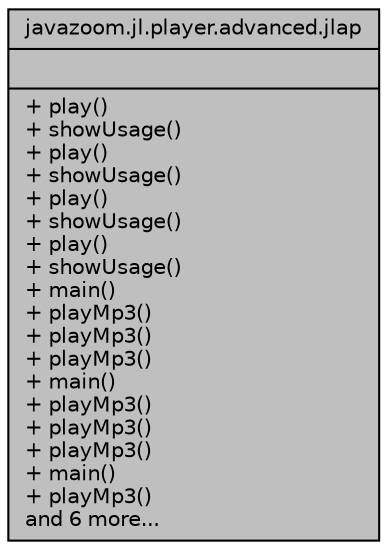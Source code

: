 digraph "javazoom.jl.player.advanced.jlap"
{
 // LATEX_PDF_SIZE
  edge [fontname="Helvetica",fontsize="10",labelfontname="Helvetica",labelfontsize="10"];
  node [fontname="Helvetica",fontsize="10",shape=record];
  Node1 [label="{javazoom.jl.player.advanced.jlap\n||+ play()\l+ showUsage()\l+ play()\l+ showUsage()\l+ play()\l+ showUsage()\l+ play()\l+ showUsage()\l+ main()\l+ playMp3()\l+ playMp3()\l+ playMp3()\l+ main()\l+ playMp3()\l+ playMp3()\l+ playMp3()\l+ main()\l+ playMp3()\land 6 more...\l}",height=0.2,width=0.4,color="black", fillcolor="grey75", style="filled", fontcolor="black",tooltip=" "];
}
